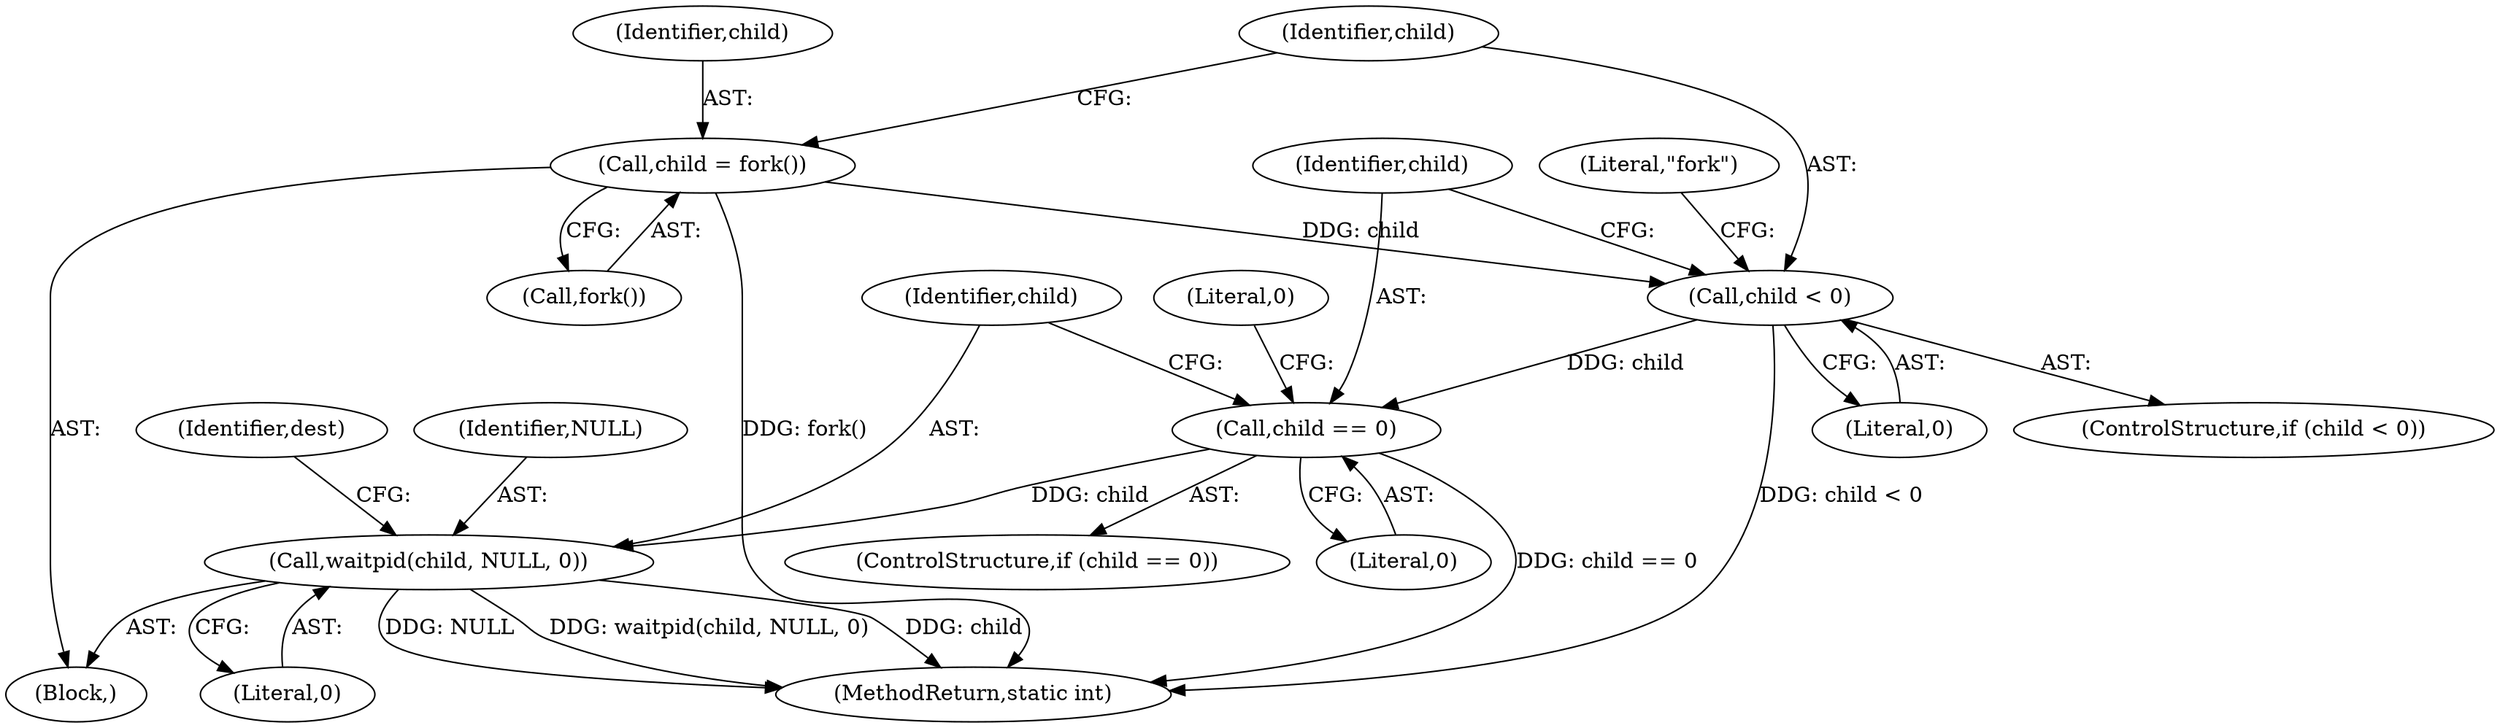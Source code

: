 digraph "1_firejail_903fd8a0789ca3cc3c21d84cd0282481515592ef_3@del" {
"1000165" [label="(Call,child < 0)"];
"1000161" [label="(Call,child = fork())"];
"1000171" [label="(Call,child == 0)"];
"1000195" [label="(Call,waitpid(child, NULL, 0))"];
"1000161" [label="(Call,child = fork())"];
"1000162" [label="(Identifier,child)"];
"1000197" [label="(Identifier,NULL)"];
"1000166" [label="(Identifier,child)"];
"1000167" [label="(Literal,0)"];
"1000173" [label="(Literal,0)"];
"1000172" [label="(Identifier,child)"];
"1000222" [label="(MethodReturn,static int)"];
"1000169" [label="(Literal,\"fork\")"];
"1000150" [label="(Block,)"];
"1000176" [label="(Literal,0)"];
"1000163" [label="(Call,fork())"];
"1000198" [label="(Literal,0)"];
"1000165" [label="(Call,child < 0)"];
"1000196" [label="(Identifier,child)"];
"1000195" [label="(Call,waitpid(child, NULL, 0))"];
"1000171" [label="(Call,child == 0)"];
"1000164" [label="(ControlStructure,if (child < 0))"];
"1000170" [label="(ControlStructure,if (child == 0))"];
"1000202" [label="(Identifier,dest)"];
"1000165" -> "1000164"  [label="AST: "];
"1000165" -> "1000167"  [label="CFG: "];
"1000166" -> "1000165"  [label="AST: "];
"1000167" -> "1000165"  [label="AST: "];
"1000169" -> "1000165"  [label="CFG: "];
"1000172" -> "1000165"  [label="CFG: "];
"1000165" -> "1000222"  [label="DDG: child < 0"];
"1000161" -> "1000165"  [label="DDG: child"];
"1000165" -> "1000171"  [label="DDG: child"];
"1000161" -> "1000150"  [label="AST: "];
"1000161" -> "1000163"  [label="CFG: "];
"1000162" -> "1000161"  [label="AST: "];
"1000163" -> "1000161"  [label="AST: "];
"1000166" -> "1000161"  [label="CFG: "];
"1000161" -> "1000222"  [label="DDG: fork()"];
"1000171" -> "1000170"  [label="AST: "];
"1000171" -> "1000173"  [label="CFG: "];
"1000172" -> "1000171"  [label="AST: "];
"1000173" -> "1000171"  [label="AST: "];
"1000176" -> "1000171"  [label="CFG: "];
"1000196" -> "1000171"  [label="CFG: "];
"1000171" -> "1000222"  [label="DDG: child == 0"];
"1000171" -> "1000195"  [label="DDG: child"];
"1000195" -> "1000150"  [label="AST: "];
"1000195" -> "1000198"  [label="CFG: "];
"1000196" -> "1000195"  [label="AST: "];
"1000197" -> "1000195"  [label="AST: "];
"1000198" -> "1000195"  [label="AST: "];
"1000202" -> "1000195"  [label="CFG: "];
"1000195" -> "1000222"  [label="DDG: NULL"];
"1000195" -> "1000222"  [label="DDG: waitpid(child, NULL, 0)"];
"1000195" -> "1000222"  [label="DDG: child"];
}
